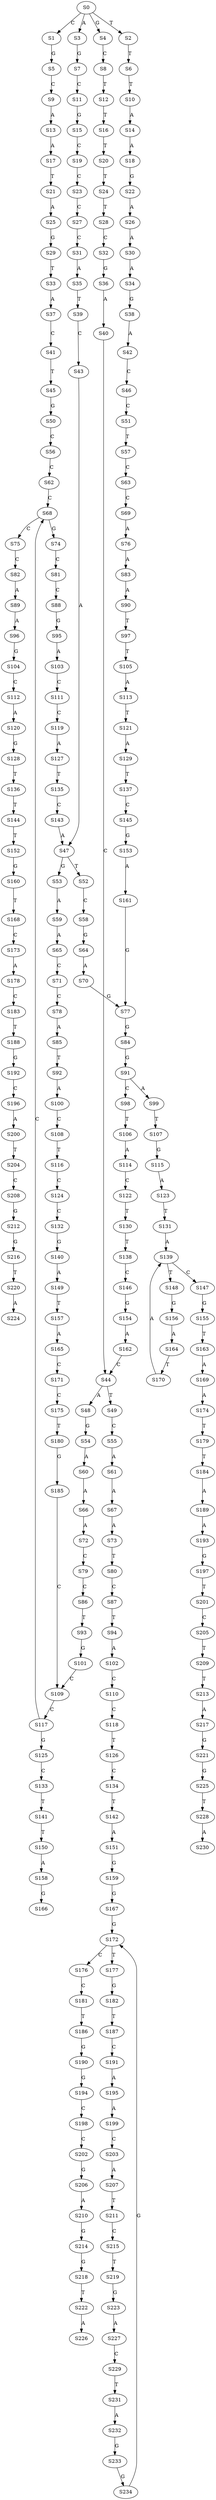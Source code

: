 strict digraph  {
	S0 -> S1 [ label = C ];
	S0 -> S2 [ label = T ];
	S0 -> S3 [ label = A ];
	S0 -> S4 [ label = G ];
	S1 -> S5 [ label = G ];
	S2 -> S6 [ label = T ];
	S3 -> S7 [ label = G ];
	S4 -> S8 [ label = C ];
	S5 -> S9 [ label = C ];
	S6 -> S10 [ label = T ];
	S7 -> S11 [ label = C ];
	S8 -> S12 [ label = T ];
	S9 -> S13 [ label = A ];
	S10 -> S14 [ label = A ];
	S11 -> S15 [ label = G ];
	S12 -> S16 [ label = T ];
	S13 -> S17 [ label = A ];
	S14 -> S18 [ label = A ];
	S15 -> S19 [ label = C ];
	S16 -> S20 [ label = T ];
	S17 -> S21 [ label = T ];
	S18 -> S22 [ label = G ];
	S19 -> S23 [ label = C ];
	S20 -> S24 [ label = T ];
	S21 -> S25 [ label = A ];
	S22 -> S26 [ label = A ];
	S23 -> S27 [ label = C ];
	S24 -> S28 [ label = T ];
	S25 -> S29 [ label = G ];
	S26 -> S30 [ label = A ];
	S27 -> S31 [ label = C ];
	S28 -> S32 [ label = C ];
	S29 -> S33 [ label = T ];
	S30 -> S34 [ label = A ];
	S31 -> S35 [ label = A ];
	S32 -> S36 [ label = G ];
	S33 -> S37 [ label = A ];
	S34 -> S38 [ label = G ];
	S35 -> S39 [ label = T ];
	S36 -> S40 [ label = A ];
	S37 -> S41 [ label = C ];
	S38 -> S42 [ label = A ];
	S39 -> S43 [ label = C ];
	S40 -> S44 [ label = C ];
	S41 -> S45 [ label = T ];
	S42 -> S46 [ label = C ];
	S43 -> S47 [ label = A ];
	S44 -> S48 [ label = A ];
	S44 -> S49 [ label = T ];
	S45 -> S50 [ label = G ];
	S46 -> S51 [ label = C ];
	S47 -> S52 [ label = T ];
	S47 -> S53 [ label = G ];
	S48 -> S54 [ label = G ];
	S49 -> S55 [ label = C ];
	S50 -> S56 [ label = C ];
	S51 -> S57 [ label = T ];
	S52 -> S58 [ label = C ];
	S53 -> S59 [ label = A ];
	S54 -> S60 [ label = A ];
	S55 -> S61 [ label = A ];
	S56 -> S62 [ label = C ];
	S57 -> S63 [ label = C ];
	S58 -> S64 [ label = G ];
	S59 -> S65 [ label = A ];
	S60 -> S66 [ label = A ];
	S61 -> S67 [ label = A ];
	S62 -> S68 [ label = C ];
	S63 -> S69 [ label = C ];
	S64 -> S70 [ label = A ];
	S65 -> S71 [ label = C ];
	S66 -> S72 [ label = A ];
	S67 -> S73 [ label = A ];
	S68 -> S74 [ label = G ];
	S68 -> S75 [ label = C ];
	S69 -> S76 [ label = A ];
	S70 -> S77 [ label = G ];
	S71 -> S78 [ label = C ];
	S72 -> S79 [ label = C ];
	S73 -> S80 [ label = T ];
	S74 -> S81 [ label = C ];
	S75 -> S82 [ label = C ];
	S76 -> S83 [ label = A ];
	S77 -> S84 [ label = G ];
	S78 -> S85 [ label = A ];
	S79 -> S86 [ label = C ];
	S80 -> S87 [ label = C ];
	S81 -> S88 [ label = C ];
	S82 -> S89 [ label = A ];
	S83 -> S90 [ label = A ];
	S84 -> S91 [ label = G ];
	S85 -> S92 [ label = T ];
	S86 -> S93 [ label = T ];
	S87 -> S94 [ label = T ];
	S88 -> S95 [ label = G ];
	S89 -> S96 [ label = A ];
	S90 -> S97 [ label = T ];
	S91 -> S98 [ label = C ];
	S91 -> S99 [ label = A ];
	S92 -> S100 [ label = A ];
	S93 -> S101 [ label = G ];
	S94 -> S102 [ label = A ];
	S95 -> S103 [ label = A ];
	S96 -> S104 [ label = G ];
	S97 -> S105 [ label = T ];
	S98 -> S106 [ label = T ];
	S99 -> S107 [ label = T ];
	S100 -> S108 [ label = C ];
	S101 -> S109 [ label = C ];
	S102 -> S110 [ label = C ];
	S103 -> S111 [ label = C ];
	S104 -> S112 [ label = C ];
	S105 -> S113 [ label = A ];
	S106 -> S114 [ label = A ];
	S107 -> S115 [ label = G ];
	S108 -> S116 [ label = T ];
	S109 -> S117 [ label = C ];
	S110 -> S118 [ label = C ];
	S111 -> S119 [ label = C ];
	S112 -> S120 [ label = A ];
	S113 -> S121 [ label = T ];
	S114 -> S122 [ label = C ];
	S115 -> S123 [ label = A ];
	S116 -> S124 [ label = C ];
	S117 -> S125 [ label = G ];
	S117 -> S68 [ label = C ];
	S118 -> S126 [ label = T ];
	S119 -> S127 [ label = A ];
	S120 -> S128 [ label = G ];
	S121 -> S129 [ label = A ];
	S122 -> S130 [ label = T ];
	S123 -> S131 [ label = T ];
	S124 -> S132 [ label = C ];
	S125 -> S133 [ label = C ];
	S126 -> S134 [ label = C ];
	S127 -> S135 [ label = T ];
	S128 -> S136 [ label = T ];
	S129 -> S137 [ label = T ];
	S130 -> S138 [ label = T ];
	S131 -> S139 [ label = A ];
	S132 -> S140 [ label = G ];
	S133 -> S141 [ label = T ];
	S134 -> S142 [ label = T ];
	S135 -> S143 [ label = C ];
	S136 -> S144 [ label = T ];
	S137 -> S145 [ label = C ];
	S138 -> S146 [ label = C ];
	S139 -> S147 [ label = C ];
	S139 -> S148 [ label = T ];
	S140 -> S149 [ label = A ];
	S141 -> S150 [ label = T ];
	S142 -> S151 [ label = A ];
	S143 -> S47 [ label = A ];
	S144 -> S152 [ label = T ];
	S145 -> S153 [ label = G ];
	S146 -> S154 [ label = G ];
	S147 -> S155 [ label = G ];
	S148 -> S156 [ label = G ];
	S149 -> S157 [ label = T ];
	S150 -> S158 [ label = A ];
	S151 -> S159 [ label = G ];
	S152 -> S160 [ label = G ];
	S153 -> S161 [ label = A ];
	S154 -> S162 [ label = A ];
	S155 -> S163 [ label = T ];
	S156 -> S164 [ label = A ];
	S157 -> S165 [ label = A ];
	S158 -> S166 [ label = G ];
	S159 -> S167 [ label = G ];
	S160 -> S168 [ label = T ];
	S161 -> S77 [ label = G ];
	S162 -> S44 [ label = C ];
	S163 -> S169 [ label = A ];
	S164 -> S170 [ label = T ];
	S165 -> S171 [ label = C ];
	S167 -> S172 [ label = G ];
	S168 -> S173 [ label = C ];
	S169 -> S174 [ label = A ];
	S170 -> S139 [ label = A ];
	S171 -> S175 [ label = C ];
	S172 -> S176 [ label = C ];
	S172 -> S177 [ label = T ];
	S173 -> S178 [ label = A ];
	S174 -> S179 [ label = T ];
	S175 -> S180 [ label = T ];
	S176 -> S181 [ label = C ];
	S177 -> S182 [ label = G ];
	S178 -> S183 [ label = C ];
	S179 -> S184 [ label = T ];
	S180 -> S185 [ label = G ];
	S181 -> S186 [ label = T ];
	S182 -> S187 [ label = T ];
	S183 -> S188 [ label = T ];
	S184 -> S189 [ label = A ];
	S185 -> S109 [ label = C ];
	S186 -> S190 [ label = G ];
	S187 -> S191 [ label = C ];
	S188 -> S192 [ label = G ];
	S189 -> S193 [ label = A ];
	S190 -> S194 [ label = G ];
	S191 -> S195 [ label = A ];
	S192 -> S196 [ label = C ];
	S193 -> S197 [ label = G ];
	S194 -> S198 [ label = C ];
	S195 -> S199 [ label = A ];
	S196 -> S200 [ label = A ];
	S197 -> S201 [ label = T ];
	S198 -> S202 [ label = C ];
	S199 -> S203 [ label = C ];
	S200 -> S204 [ label = T ];
	S201 -> S205 [ label = C ];
	S202 -> S206 [ label = G ];
	S203 -> S207 [ label = A ];
	S204 -> S208 [ label = C ];
	S205 -> S209 [ label = T ];
	S206 -> S210 [ label = A ];
	S207 -> S211 [ label = T ];
	S208 -> S212 [ label = G ];
	S209 -> S213 [ label = T ];
	S210 -> S214 [ label = G ];
	S211 -> S215 [ label = C ];
	S212 -> S216 [ label = G ];
	S213 -> S217 [ label = A ];
	S214 -> S218 [ label = G ];
	S215 -> S219 [ label = T ];
	S216 -> S220 [ label = T ];
	S217 -> S221 [ label = G ];
	S218 -> S222 [ label = T ];
	S219 -> S223 [ label = G ];
	S220 -> S224 [ label = A ];
	S221 -> S225 [ label = G ];
	S222 -> S226 [ label = A ];
	S223 -> S227 [ label = A ];
	S225 -> S228 [ label = T ];
	S227 -> S229 [ label = C ];
	S228 -> S230 [ label = A ];
	S229 -> S231 [ label = T ];
	S231 -> S232 [ label = A ];
	S232 -> S233 [ label = G ];
	S233 -> S234 [ label = G ];
	S234 -> S172 [ label = G ];
}
